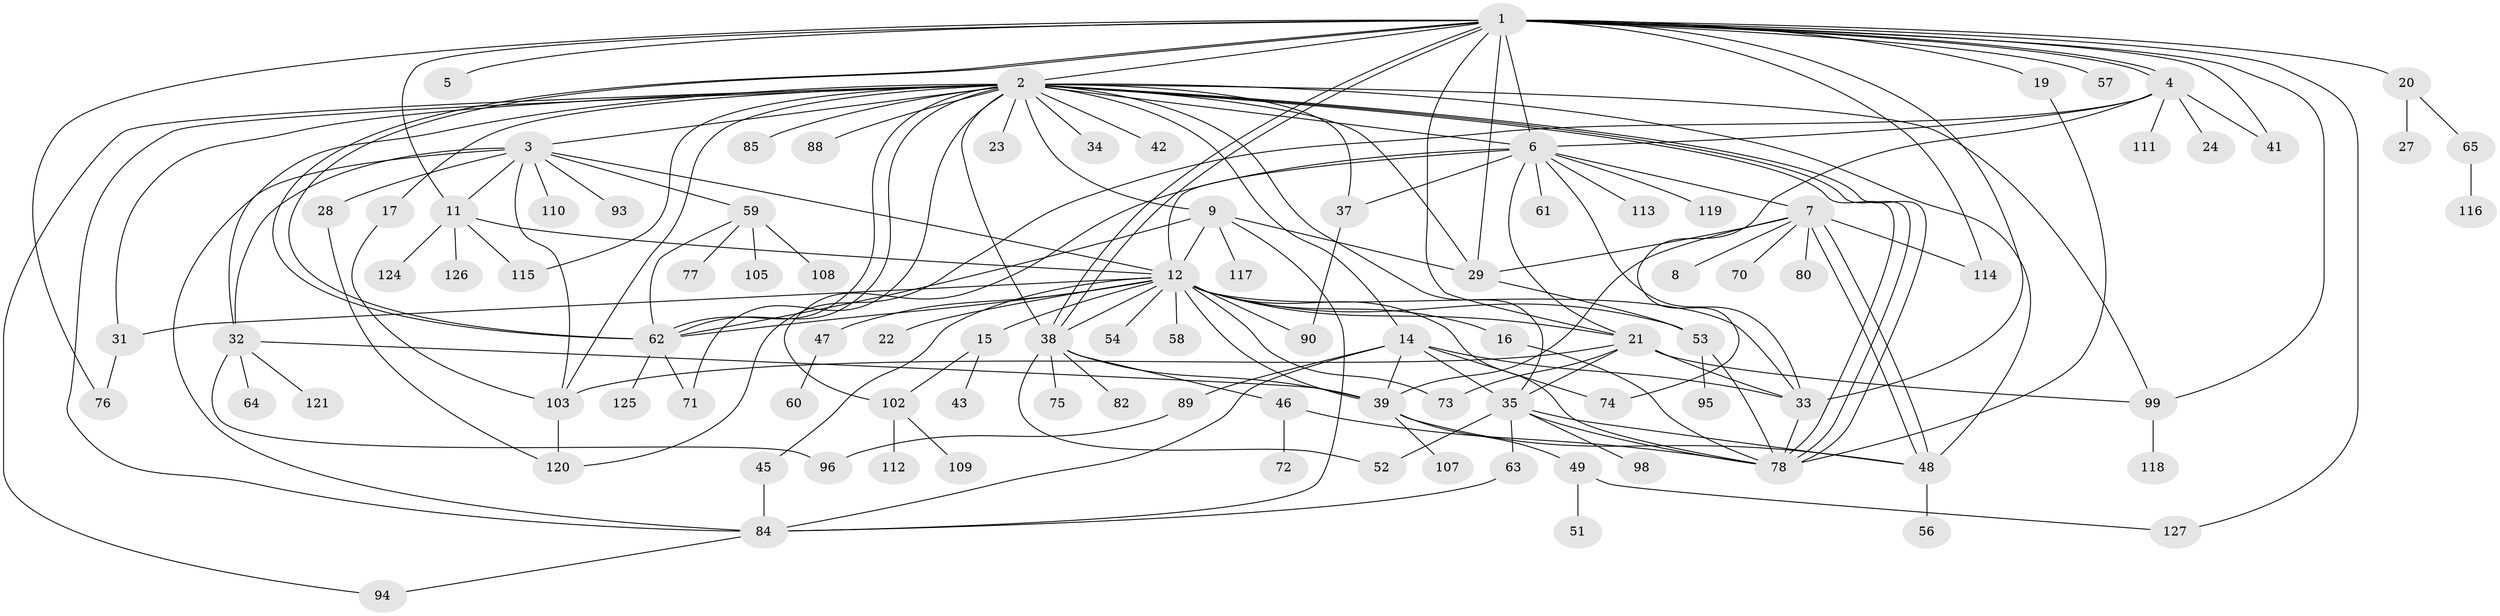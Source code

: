 // original degree distribution, {22: 0.007751937984496124, 30: 0.007751937984496124, 11: 0.007751937984496124, 8: 0.031007751937984496, 1: 0.4186046511627907, 12: 0.007751937984496124, 10: 0.015503875968992248, 4: 0.07751937984496124, 5: 0.015503875968992248, 15: 0.007751937984496124, 7: 0.015503875968992248, 2: 0.2558139534883721, 3: 0.06976744186046512, 6: 0.03875968992248062, 9: 0.023255813953488372}
// Generated by graph-tools (version 1.1) at 2025/11/02/27/25 16:11:13]
// undirected, 98 vertices, 170 edges
graph export_dot {
graph [start="1"]
  node [color=gray90,style=filled];
  1 [super="+44"];
  2 [super="+25"];
  3 [super="+10"];
  4;
  5;
  6 [super="+18"];
  7 [super="+81"];
  8;
  9 [super="+106"];
  11 [super="+68"];
  12 [super="+13"];
  14;
  15 [super="+100"];
  16;
  17;
  19;
  20;
  21 [super="+26"];
  22;
  23;
  24;
  27;
  28;
  29 [super="+30"];
  31 [super="+92"];
  32 [super="+36"];
  33 [super="+40"];
  34;
  35 [super="+104"];
  37 [super="+50"];
  38 [super="+101"];
  39 [super="+66"];
  41;
  42;
  43;
  45 [super="+55"];
  46 [super="+83"];
  47;
  48;
  49;
  51;
  52 [super="+69"];
  53 [super="+91"];
  54;
  56;
  57;
  58;
  59 [super="+67"];
  60;
  61;
  62 [super="+87"];
  63;
  64;
  65;
  70;
  71;
  72;
  73;
  74 [super="+86"];
  75;
  76 [super="+123"];
  77;
  78 [super="+79"];
  80;
  82;
  84 [super="+97"];
  85;
  88;
  89;
  90;
  93;
  94;
  95;
  96;
  98;
  99;
  102;
  103 [super="+122"];
  105;
  107;
  108;
  109;
  110;
  111;
  112;
  113;
  114;
  115;
  116;
  117;
  118;
  119;
  120 [super="+128"];
  121;
  124;
  125;
  126;
  127 [super="+129"];
  1 -- 2;
  1 -- 4;
  1 -- 4;
  1 -- 5;
  1 -- 6;
  1 -- 11;
  1 -- 19;
  1 -- 20;
  1 -- 21;
  1 -- 29;
  1 -- 33;
  1 -- 38 [weight=2];
  1 -- 38;
  1 -- 41;
  1 -- 57;
  1 -- 62;
  1 -- 62;
  1 -- 99;
  1 -- 114;
  1 -- 127;
  1 -- 76;
  2 -- 3;
  2 -- 6;
  2 -- 9;
  2 -- 14;
  2 -- 17;
  2 -- 23;
  2 -- 29;
  2 -- 31;
  2 -- 34;
  2 -- 35;
  2 -- 37 [weight=2];
  2 -- 38;
  2 -- 42;
  2 -- 48;
  2 -- 62;
  2 -- 62;
  2 -- 71;
  2 -- 78;
  2 -- 78;
  2 -- 78;
  2 -- 85;
  2 -- 88;
  2 -- 94;
  2 -- 103;
  2 -- 115;
  2 -- 32;
  2 -- 99;
  2 -- 84;
  3 -- 11;
  3 -- 12;
  3 -- 28;
  3 -- 59;
  3 -- 84;
  3 -- 93;
  3 -- 103;
  3 -- 110;
  3 -- 32;
  4 -- 6;
  4 -- 24;
  4 -- 41;
  4 -- 111;
  4 -- 120;
  4 -- 74;
  6 -- 7;
  6 -- 12;
  6 -- 61;
  6 -- 102;
  6 -- 113;
  6 -- 119;
  6 -- 21;
  6 -- 33;
  6 -- 37;
  7 -- 8;
  7 -- 29;
  7 -- 39;
  7 -- 48;
  7 -- 48;
  7 -- 70;
  7 -- 80;
  7 -- 114;
  9 -- 29;
  9 -- 117;
  9 -- 12;
  9 -- 62;
  9 -- 84;
  11 -- 115;
  11 -- 126;
  11 -- 124;
  11 -- 12;
  12 -- 15;
  12 -- 16;
  12 -- 21;
  12 -- 39;
  12 -- 47;
  12 -- 53;
  12 -- 62;
  12 -- 73;
  12 -- 90;
  12 -- 78;
  12 -- 38;
  12 -- 45;
  12 -- 54;
  12 -- 22;
  12 -- 58;
  12 -- 31;
  12 -- 33;
  14 -- 33;
  14 -- 35;
  14 -- 39;
  14 -- 74;
  14 -- 84;
  14 -- 89;
  15 -- 43;
  15 -- 102;
  16 -- 78;
  17 -- 103;
  19 -- 78;
  20 -- 27;
  20 -- 65;
  21 -- 33;
  21 -- 73;
  21 -- 99;
  21 -- 103;
  21 -- 35;
  28 -- 120;
  29 -- 53;
  31 -- 76;
  32 -- 64;
  32 -- 96;
  32 -- 39;
  32 -- 121;
  33 -- 78;
  35 -- 63;
  35 -- 78;
  35 -- 98;
  35 -- 48;
  35 -- 52;
  37 -- 90;
  38 -- 39;
  38 -- 46;
  38 -- 52;
  38 -- 75;
  38 -- 82;
  39 -- 48;
  39 -- 49;
  39 -- 107;
  45 -- 84;
  46 -- 72;
  46 -- 78;
  47 -- 60;
  48 -- 56;
  49 -- 51;
  49 -- 127;
  53 -- 95;
  53 -- 78;
  59 -- 62;
  59 -- 77;
  59 -- 105;
  59 -- 108;
  62 -- 71;
  62 -- 125;
  63 -- 84;
  65 -- 116;
  84 -- 94;
  89 -- 96;
  99 -- 118;
  102 -- 109;
  102 -- 112;
  103 -- 120 [weight=2];
}
